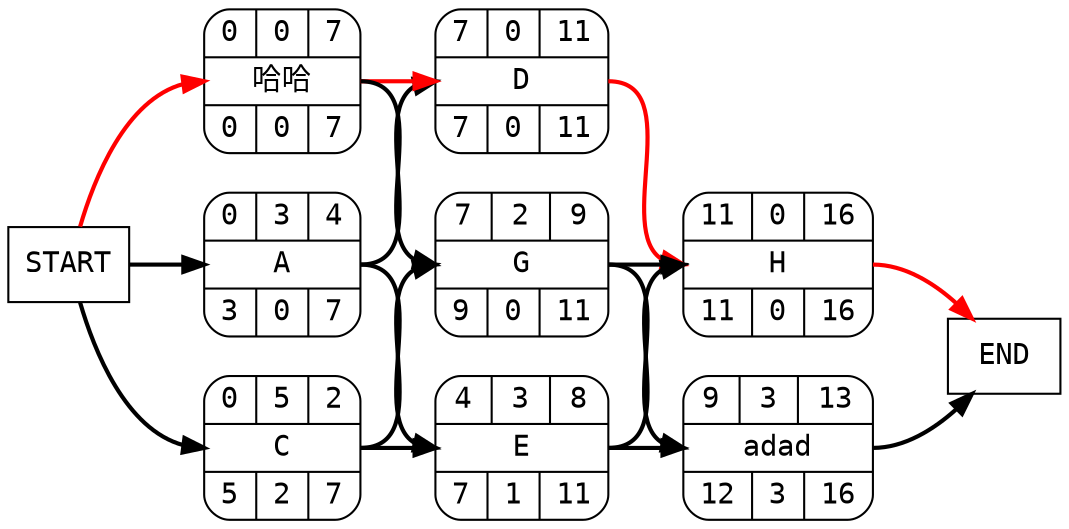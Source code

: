 digraph structs {
	node[shape=record, fontname="NSimSun"]
	rankdir=LR
	K=1.2
	start [label="START" shape=polygon]
	A [label="{0|3|4}|<f0> A|{3|0|7}" shape=Mrecord]
	start -> A:f0 [penwidth=2.0]
	哈哈 [label="{0|0|7}|<f0> 哈哈|{0|0|7}" shape=Mrecord]
	start-> 哈哈:f0 [color = "red", penwidth=2.0]
	C [label="{0|5|2}|<f0> C|{5|2|7}" shape=Mrecord]
	start -> C:f0 [penwidth=2.0]
	D [label="{7|0|11}|<f0> D|{7|0|11}" shape=Mrecord]
	E [label="{4|3|8}|<f0> E|{7|1|11}" shape=Mrecord]
	G [label="{7|2|9}|<f0> G|{9|0|11}" shape=Mrecord]
	H [label="{11|0|16}|<f0> H|{11|0|16}" shape=Mrecord]
	adad [label="{9|3|13}|<f0> adad|{12|3|16}" shape=Mrecord]
	A:f0 -> D:f0 [penwidth=2.0]
	A:f0 -> E:f0 [penwidth=2.0]
	哈哈:f0 -> D:f0 [color = "red", penwidth=2.0]
	哈哈:f0 -> G:f0 [penwidth=2.0]
	C:f0 -> E:f0 [penwidth=2.0]
	C:f0 -> G:f0 [penwidth=2.0]
	D:f0 -> H:f0 [color = "red", penwidth=2.0]
	E:f0 -> H:f0 [penwidth=2.0]
	E:f0 -> adad:f0 [penwidth=2.0]
	G:f0 -> H:f0 [penwidth=2.0]
	G:f0 -> adad:f0 [penwidth=2.0]
	end [label="END" shape=polygon]
	H:f0 -> end [color = "red", penwidth=2.0]
	adad:f0 -> end [penwidth=2.0]
}